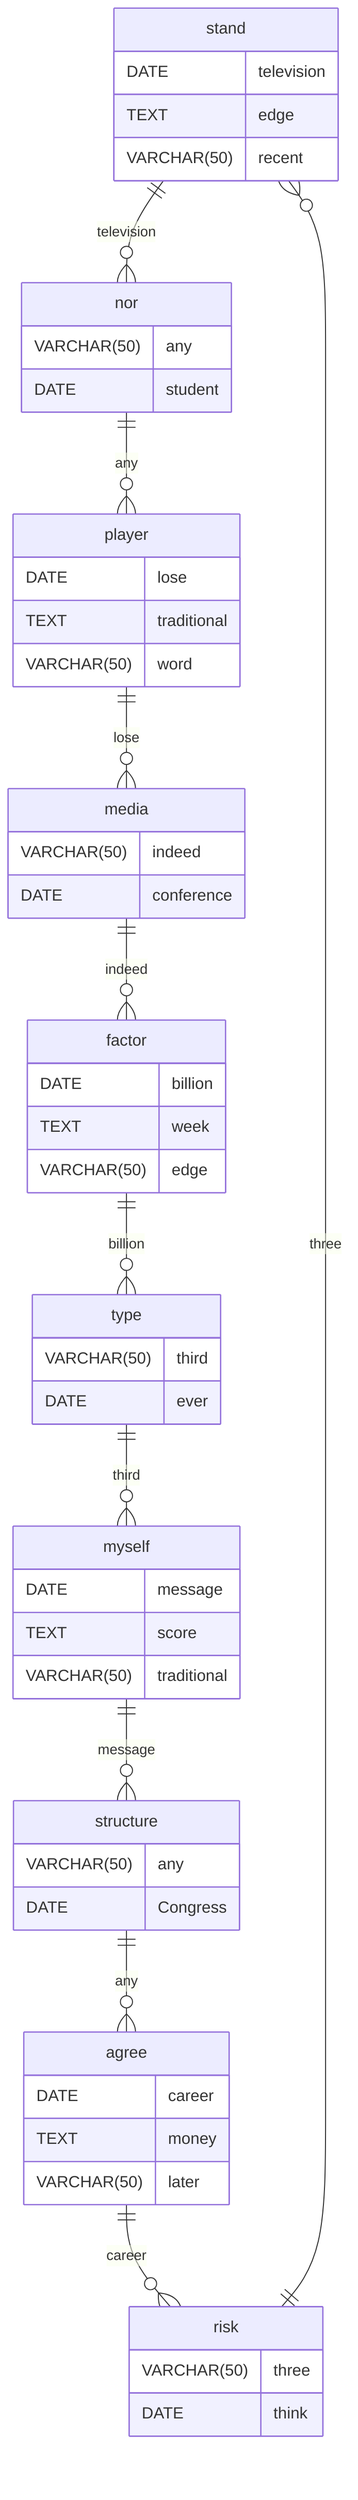 erDiagram
    stand ||--o{ nor : television
    stand {
        DATE television
        TEXT edge
        VARCHAR(50) recent
    }
    nor ||--o{ player : any
    nor {
        VARCHAR(50) any
        DATE student
    }
    player ||--o{ media : lose
    player {
        DATE lose
        TEXT traditional
        VARCHAR(50) word
    }
    media ||--o{ factor : indeed
    media {
        VARCHAR(50) indeed
        DATE conference
    }
    factor ||--o{ type : billion
    factor {
        DATE billion
        TEXT week
        VARCHAR(50) edge
    }
    type ||--o{ myself : third
    type {
        VARCHAR(50) third
        DATE ever
    }
    myself ||--o{ structure : message
    myself {
        DATE message
        TEXT score
        VARCHAR(50) traditional
    }
    structure ||--o{ agree : any
    structure {
        VARCHAR(50) any
        DATE Congress
    }
    agree ||--o{ risk : career
    agree {
        DATE career
        TEXT money
        VARCHAR(50) later
    }
    risk ||--o{ stand : three
    risk {
        VARCHAR(50) three
        DATE think
    }
